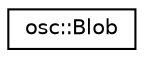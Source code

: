 digraph "Graphical Class Hierarchy"
{
 // LATEX_PDF_SIZE
  edge [fontname="Helvetica",fontsize="10",labelfontname="Helvetica",labelfontsize="10"];
  node [fontname="Helvetica",fontsize="10",shape=record];
  rankdir="LR";
  Node0 [label="osc::Blob",height=0.2,width=0.4,color="black", fillcolor="white", style="filled",URL="$structosc_1_1Blob.html",tooltip=" "];
}
